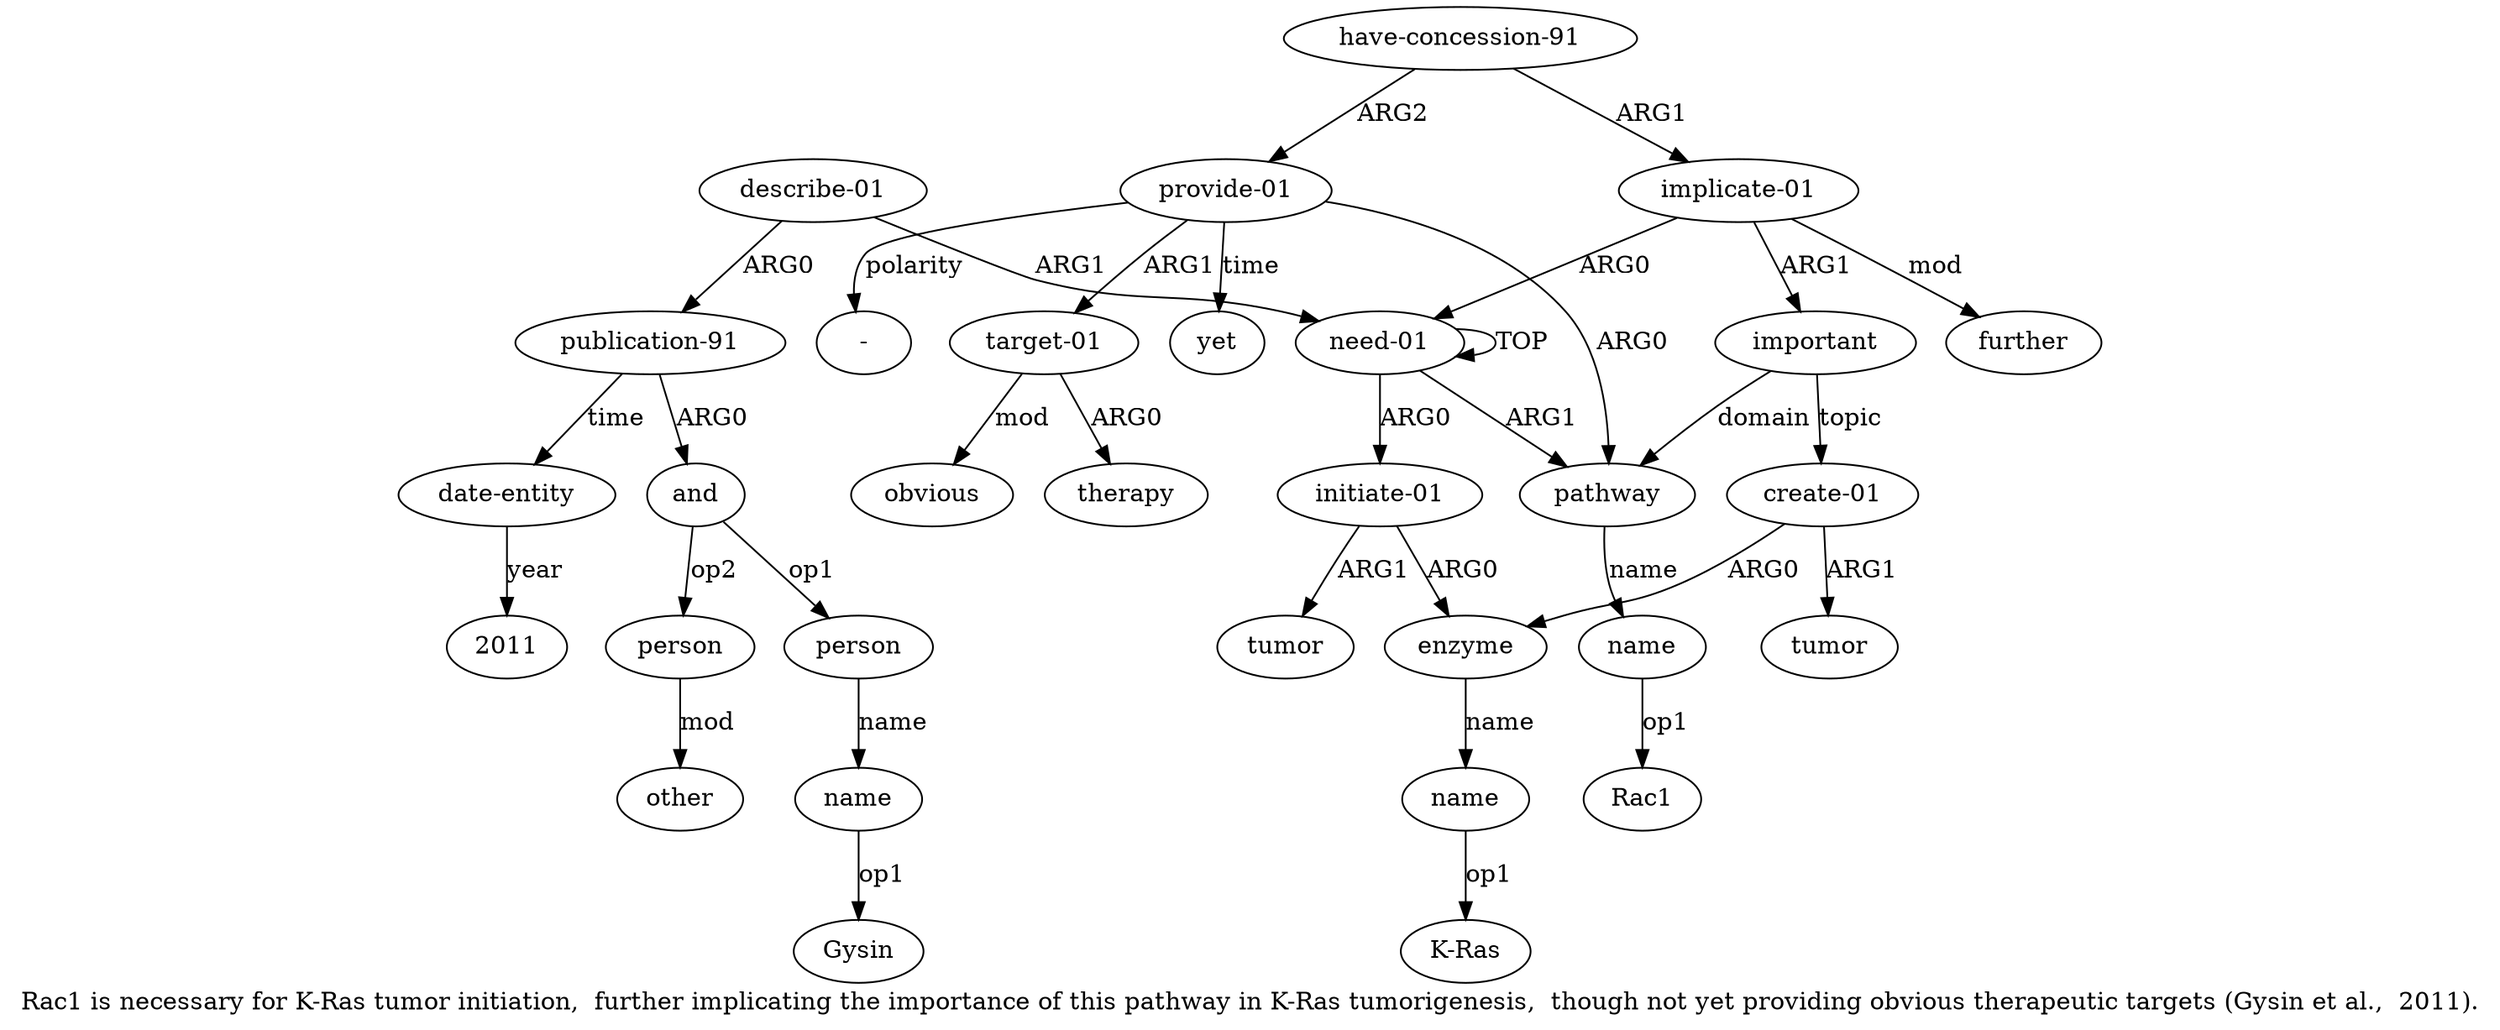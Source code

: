 digraph  {
	graph [label="Rac1 is necessary for K-Ras tumor initiation,  further implicating the importance of this pathway in K-Ras tumorigenesis,  though \
not yet providing obvious therapeutic targets (Gysin et al.,  2011)."];
	node [label="\N"];
	a20	 [color=black,
		gold_ind=20,
		gold_label=and,
		label=and,
		test_ind=20,
		test_label=and];
	a21	 [color=black,
		gold_ind=21,
		gold_label=person,
		label=person,
		test_ind=21,
		test_label=person];
	a20 -> a21 [key=0,
	color=black,
	gold_label=op1,
	label=op1,
	test_label=op1];
a23 [color=black,
	gold_ind=23,
	gold_label=person,
	label=person,
	test_ind=23,
	test_label=person];
a20 -> a23 [key=0,
color=black,
gold_label=op2,
label=op2,
test_label=op2];
a22 [color=black,
gold_ind=22,
gold_label=name,
label=name,
test_ind=22,
test_label=name];
a21 -> a22 [key=0,
color=black,
gold_label=name,
label=name,
test_label=name];
"a22 Gysin" [color=black,
gold_ind=-1,
gold_label=Gysin,
label=Gysin,
test_ind=-1,
test_label=Gysin];
a22 -> "a22 Gysin" [key=0,
color=black,
gold_label=op1,
label=op1,
test_label=op1];
a24 [color=black,
gold_ind=24,
gold_label=other,
label=other,
test_ind=24,
test_label=other];
a23 -> a24 [key=0,
color=black,
gold_label=mod,
label=mod,
test_label=mod];
a25 [color=black,
gold_ind=25,
gold_label="date-entity",
label="date-entity",
test_ind=25,
test_label="date-entity"];
"a25 2011" [color=black,
gold_ind=-1,
gold_label=2011,
label=2011,
test_ind=-1,
test_label=2011];
a25 -> "a25 2011" [key=0,
color=black,
gold_label=year,
label=year,
test_label=year];
"a3 K-Ras" [color=black,
gold_ind=-1,
gold_label="K-Ras",
label="K-Ras",
test_ind=-1,
test_label="K-Ras"];
a15 [color=black,
gold_ind=15,
gold_label=obvious,
label=obvious,
test_ind=15,
test_label=obvious];
a14 [color=black,
gold_ind=14,
gold_label=therapy,
label=therapy,
test_ind=14,
test_label=therapy];
a17 [color=black,
gold_ind=17,
gold_label=further,
label=further,
test_ind=17,
test_label=further];
a16 [color=black,
gold_ind=16,
gold_label=yet,
label=yet,
test_ind=16,
test_label=yet];
a11 [color=black,
gold_ind=11,
gold_label="have-concession-91",
label="have-concession-91",
test_ind=11,
test_label="have-concession-91"];
a12 [color=black,
gold_ind=12,
gold_label="provide-01",
label="provide-01",
test_ind=12,
test_label="provide-01"];
a11 -> a12 [key=0,
color=black,
gold_label=ARG2,
label=ARG2,
test_label=ARG2];
a7 [color=black,
gold_ind=7,
gold_label="implicate-01",
label="implicate-01",
test_ind=7,
test_label="implicate-01"];
a11 -> a7 [key=0,
color=black,
gold_label=ARG1,
label=ARG1,
test_label=ARG1];
a10 [color=black,
gold_ind=10,
gold_label=tumor,
label=tumor,
test_ind=10,
test_label=tumor];
a13 [color=black,
gold_ind=13,
gold_label="target-01",
label="target-01",
test_ind=13,
test_label="target-01"];
a13 -> a15 [key=0,
color=black,
gold_label=mod,
label=mod,
test_label=mod];
a13 -> a14 [key=0,
color=black,
gold_label=ARG0,
label=ARG0,
test_label=ARG0];
a12 -> a16 [key=0,
color=black,
gold_label=time,
label=time,
test_label=time];
a12 -> a13 [key=0,
color=black,
gold_label=ARG1,
label=ARG1,
test_label=ARG1];
a5 [color=black,
gold_ind=5,
gold_label=pathway,
label=pathway,
test_ind=5,
test_label=pathway];
a12 -> a5 [key=0,
color=black,
gold_label=ARG0,
label=ARG0,
test_label=ARG0];
"a12 -" [color=black,
gold_ind=-1,
gold_label="-",
label="-",
test_ind=-1,
test_label="-"];
a12 -> "a12 -" [key=0,
color=black,
gold_label=polarity,
label=polarity,
test_label=polarity];
a19 [color=black,
gold_ind=19,
gold_label="publication-91",
label="publication-91",
test_ind=19,
test_label="publication-91"];
a19 -> a20 [key=0,
color=black,
gold_label=ARG0,
label=ARG0,
test_label=ARG0];
a19 -> a25 [key=0,
color=black,
gold_label=time,
label=time,
test_label=time];
a18 [color=black,
gold_ind=18,
gold_label="describe-01",
label="describe-01",
test_ind=18,
test_label="describe-01"];
a18 -> a19 [key=0,
color=black,
gold_label=ARG0,
label=ARG0,
test_label=ARG0];
a0 [color=black,
gold_ind=0,
gold_label="need-01",
label="need-01",
test_ind=0,
test_label="need-01"];
a18 -> a0 [key=0,
color=black,
gold_label=ARG1,
label=ARG1,
test_label=ARG1];
a1 [color=black,
gold_ind=1,
gold_label="initiate-01",
label="initiate-01",
test_ind=1,
test_label="initiate-01"];
a2 [color=black,
gold_ind=2,
gold_label=enzyme,
label=enzyme,
test_ind=2,
test_label=enzyme];
a1 -> a2 [key=0,
color=black,
gold_label=ARG0,
label=ARG0,
test_label=ARG0];
a4 [color=black,
gold_ind=4,
gold_label=tumor,
label=tumor,
test_ind=4,
test_label=tumor];
a1 -> a4 [key=0,
color=black,
gold_label=ARG1,
label=ARG1,
test_label=ARG1];
a0 -> a1 [key=0,
color=black,
gold_label=ARG0,
label=ARG0,
test_label=ARG0];
a0 -> a0 [key=0,
color=black,
gold_label=TOP,
label=TOP,
test_label=TOP];
a0 -> a5 [key=0,
color=black,
gold_label=ARG1,
label=ARG1,
test_label=ARG1];
a3 [color=black,
gold_ind=3,
gold_label=name,
label=name,
test_ind=3,
test_label=name];
a3 -> "a3 K-Ras" [key=0,
color=black,
gold_label=op1,
label=op1,
test_label=op1];
a2 -> a3 [key=0,
color=black,
gold_label=name,
label=name,
test_label=name];
a6 [color=black,
gold_ind=6,
gold_label=name,
label=name,
test_ind=6,
test_label=name];
a5 -> a6 [key=0,
color=black,
gold_label=name,
label=name,
test_label=name];
a7 -> a17 [key=0,
color=black,
gold_label=mod,
label=mod,
test_label=mod];
a7 -> a0 [key=0,
color=black,
gold_label=ARG0,
label=ARG0,
test_label=ARG0];
a8 [color=black,
gold_ind=8,
gold_label=important,
label=important,
test_ind=8,
test_label=important];
a7 -> a8 [key=0,
color=black,
gold_label=ARG1,
label=ARG1,
test_label=ARG1];
"a6 Rac1" [color=black,
gold_ind=-1,
gold_label=Rac1,
label=Rac1,
test_ind=-1,
test_label=Rac1];
a6 -> "a6 Rac1" [key=0,
color=black,
gold_label=op1,
label=op1,
test_label=op1];
a9 [color=black,
gold_ind=9,
gold_label="create-01",
label="create-01",
test_ind=9,
test_label="create-01"];
a9 -> a10 [key=0,
color=black,
gold_label=ARG1,
label=ARG1,
test_label=ARG1];
a9 -> a2 [key=0,
color=black,
gold_label=ARG0,
label=ARG0,
test_label=ARG0];
a8 -> a5 [key=0,
color=black,
gold_label=domain,
label=domain,
test_label=domain];
a8 -> a9 [key=0,
color=black,
gold_label=topic,
label=topic,
test_label=topic];
}
